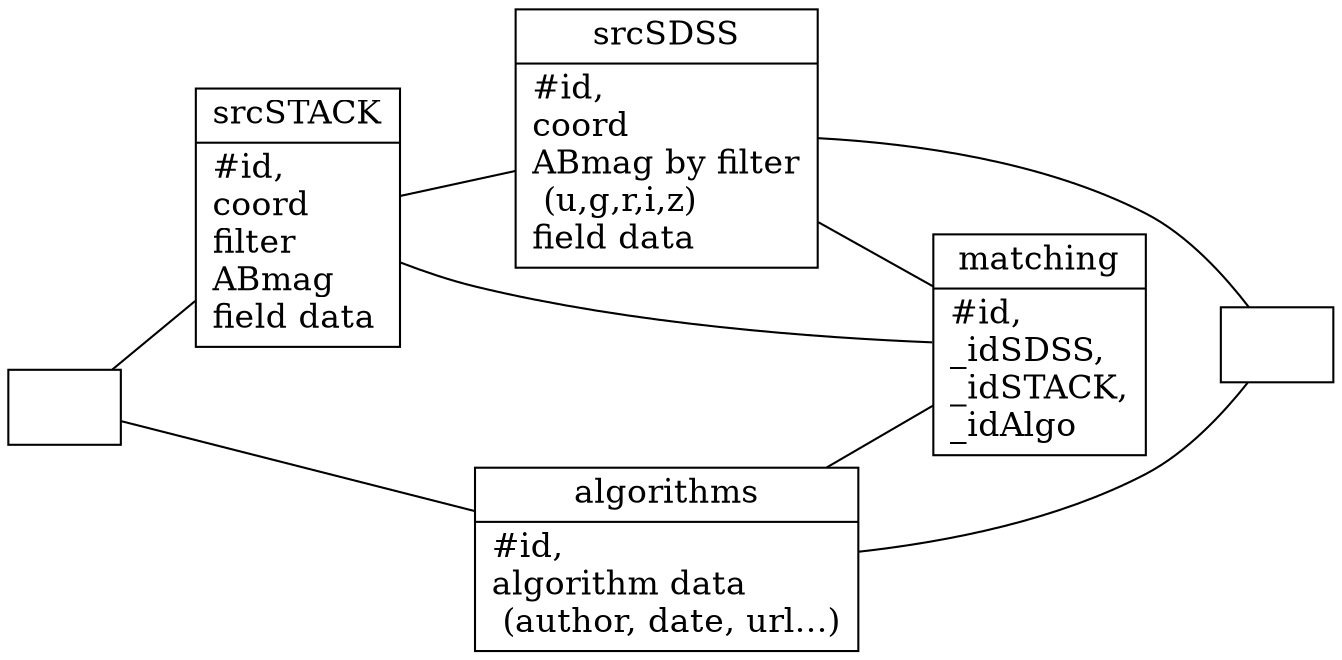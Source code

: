 digraph g {
graph [
	rankdir = "LR"
];
node [
	fontsize = "16"
	shape = "ellipse"
];
edge [
	dir = none
];

srcSTACK [
	label = "srcSTACK|#id,\lcoord \lfilter \lABmag \lfield data\l"
	shape = "record"
];

srcSDSS [
	label = "srcSDSS|#id,\lcoord\lABmag by filter\l (u,g,r,i,z) \lfield data\l"
	shape = "record"
];

algo [
	label = "algorithms|#id,\lalgorithm data\l (author, date, url...)\l"
	shape = "record"
];

matching [
	label = "matching|#id,\l_idSDSS,\l_idSTACK,\l_idAlgo\l"
	shape = "record"
];

invis1 [
	label = ""
	shape = "record"
];
invis2 [
	label = ""
	shape = "record"
];

srcSTACK -> matching [ ];
srcSDSS  -> matching [ ];
algo     -> matching [ ];

srcSTACK -> srcSDSS  [ style = nvis ];

invis1   -> srcSTACK [ style = nvis ];
invis1   -> algo     [ style = nvis ];
invis1   -> matching [ style = invis ];
srcSDSS  -> invis2   [ style = nvis ];
algo     -> invis2   [ style = nvis ];
matching -> invis2   [ style = invis ];
}
